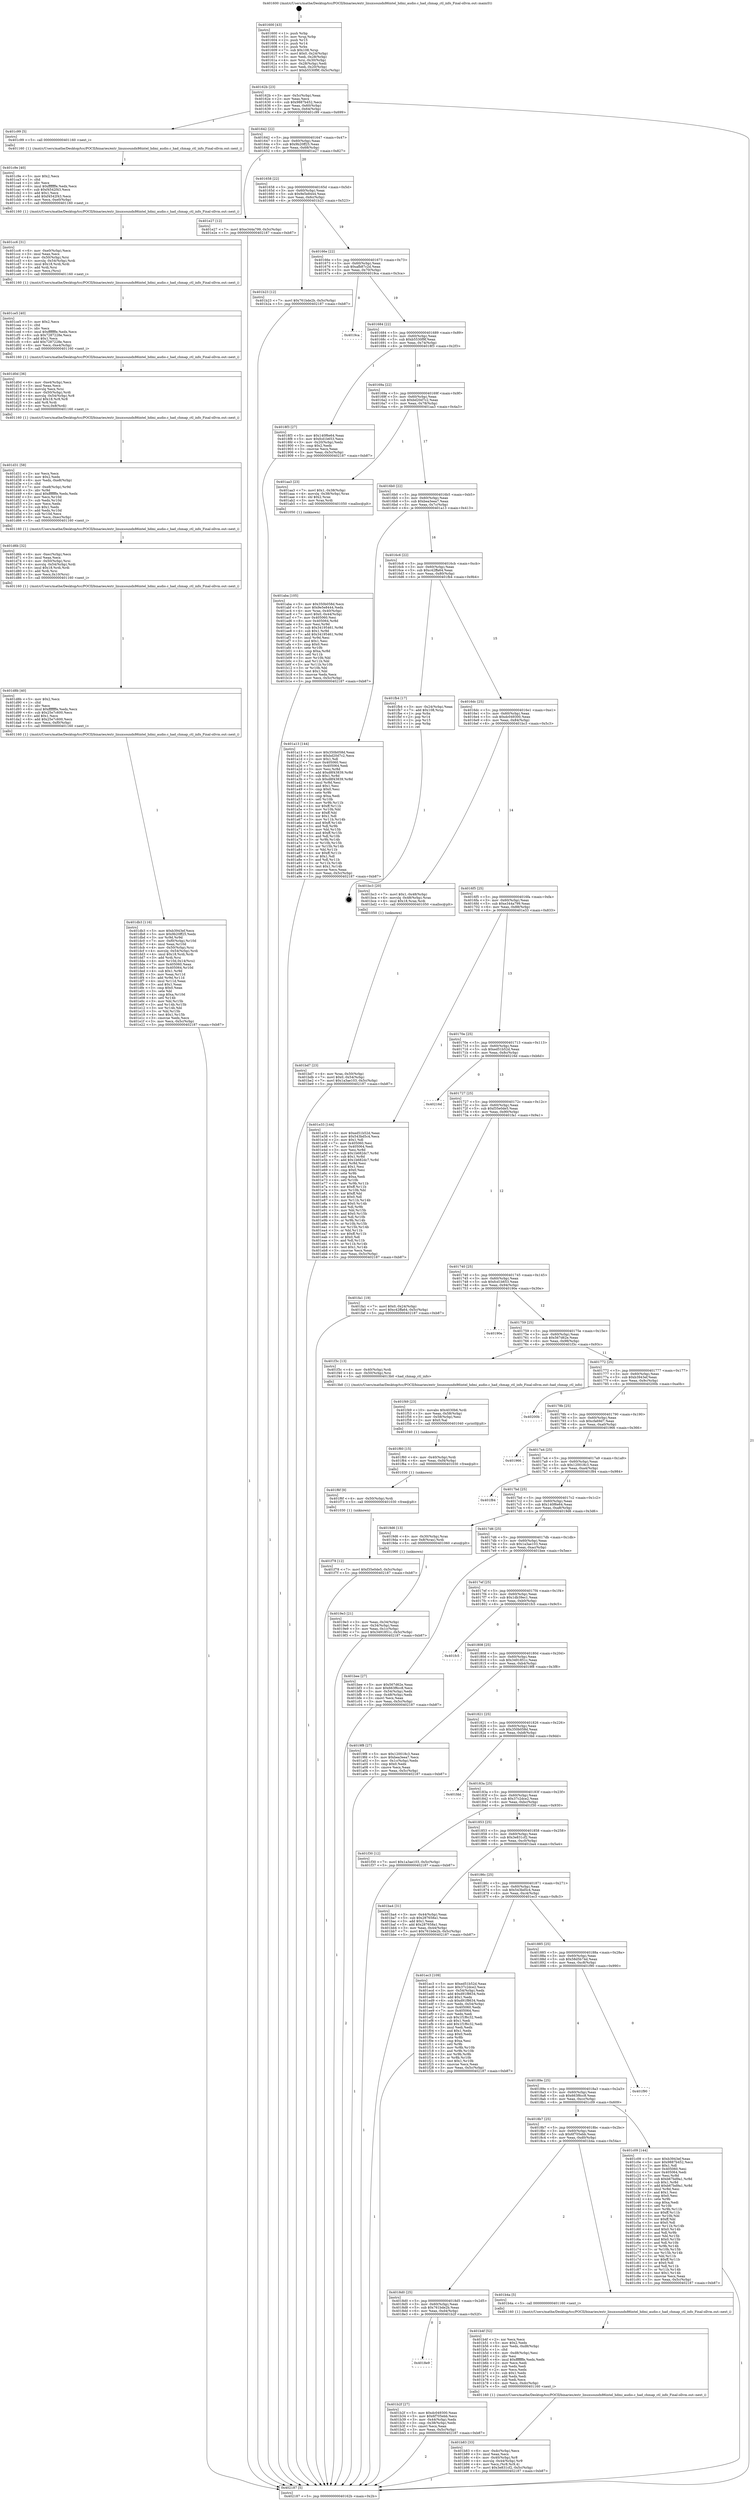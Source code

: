 digraph "0x401600" {
  label = "0x401600 (/mnt/c/Users/mathe/Desktop/tcc/POCII/binaries/extr_linuxsoundx86intel_hdmi_audio.c_had_chmap_ctl_info_Final-ollvm.out::main(0))"
  labelloc = "t"
  node[shape=record]

  Entry [label="",width=0.3,height=0.3,shape=circle,fillcolor=black,style=filled]
  "0x40162b" [label="{
     0x40162b [23]\l
     | [instrs]\l
     &nbsp;&nbsp;0x40162b \<+3\>: mov -0x5c(%rbp),%eax\l
     &nbsp;&nbsp;0x40162e \<+2\>: mov %eax,%ecx\l
     &nbsp;&nbsp;0x401630 \<+6\>: sub $0x9887b452,%ecx\l
     &nbsp;&nbsp;0x401636 \<+3\>: mov %eax,-0x60(%rbp)\l
     &nbsp;&nbsp;0x401639 \<+3\>: mov %ecx,-0x64(%rbp)\l
     &nbsp;&nbsp;0x40163c \<+6\>: je 0000000000401c99 \<main+0x699\>\l
  }"]
  "0x401c99" [label="{
     0x401c99 [5]\l
     | [instrs]\l
     &nbsp;&nbsp;0x401c99 \<+5\>: call 0000000000401160 \<next_i\>\l
     | [calls]\l
     &nbsp;&nbsp;0x401160 \{1\} (/mnt/c/Users/mathe/Desktop/tcc/POCII/binaries/extr_linuxsoundx86intel_hdmi_audio.c_had_chmap_ctl_info_Final-ollvm.out::next_i)\l
  }"]
  "0x401642" [label="{
     0x401642 [22]\l
     | [instrs]\l
     &nbsp;&nbsp;0x401642 \<+5\>: jmp 0000000000401647 \<main+0x47\>\l
     &nbsp;&nbsp;0x401647 \<+3\>: mov -0x60(%rbp),%eax\l
     &nbsp;&nbsp;0x40164a \<+5\>: sub $0x9b20ff25,%eax\l
     &nbsp;&nbsp;0x40164f \<+3\>: mov %eax,-0x68(%rbp)\l
     &nbsp;&nbsp;0x401652 \<+6\>: je 0000000000401e27 \<main+0x827\>\l
  }"]
  Exit [label="",width=0.3,height=0.3,shape=circle,fillcolor=black,style=filled,peripheries=2]
  "0x401e27" [label="{
     0x401e27 [12]\l
     | [instrs]\l
     &nbsp;&nbsp;0x401e27 \<+7\>: movl $0xe344a799,-0x5c(%rbp)\l
     &nbsp;&nbsp;0x401e2e \<+5\>: jmp 0000000000402187 \<main+0xb87\>\l
  }"]
  "0x401658" [label="{
     0x401658 [22]\l
     | [instrs]\l
     &nbsp;&nbsp;0x401658 \<+5\>: jmp 000000000040165d \<main+0x5d\>\l
     &nbsp;&nbsp;0x40165d \<+3\>: mov -0x60(%rbp),%eax\l
     &nbsp;&nbsp;0x401660 \<+5\>: sub $0x9e5e8444,%eax\l
     &nbsp;&nbsp;0x401665 \<+3\>: mov %eax,-0x6c(%rbp)\l
     &nbsp;&nbsp;0x401668 \<+6\>: je 0000000000401b23 \<main+0x523\>\l
  }"]
  "0x401f78" [label="{
     0x401f78 [12]\l
     | [instrs]\l
     &nbsp;&nbsp;0x401f78 \<+7\>: movl $0xf35e0de5,-0x5c(%rbp)\l
     &nbsp;&nbsp;0x401f7f \<+5\>: jmp 0000000000402187 \<main+0xb87\>\l
  }"]
  "0x401b23" [label="{
     0x401b23 [12]\l
     | [instrs]\l
     &nbsp;&nbsp;0x401b23 \<+7\>: movl $0x761bde2b,-0x5c(%rbp)\l
     &nbsp;&nbsp;0x401b2a \<+5\>: jmp 0000000000402187 \<main+0xb87\>\l
  }"]
  "0x40166e" [label="{
     0x40166e [22]\l
     | [instrs]\l
     &nbsp;&nbsp;0x40166e \<+5\>: jmp 0000000000401673 \<main+0x73\>\l
     &nbsp;&nbsp;0x401673 \<+3\>: mov -0x60(%rbp),%eax\l
     &nbsp;&nbsp;0x401676 \<+5\>: sub $0xafb87c2d,%eax\l
     &nbsp;&nbsp;0x40167b \<+3\>: mov %eax,-0x70(%rbp)\l
     &nbsp;&nbsp;0x40167e \<+6\>: je 00000000004019ca \<main+0x3ca\>\l
  }"]
  "0x401f6f" [label="{
     0x401f6f [9]\l
     | [instrs]\l
     &nbsp;&nbsp;0x401f6f \<+4\>: mov -0x50(%rbp),%rdi\l
     &nbsp;&nbsp;0x401f73 \<+5\>: call 0000000000401030 \<free@plt\>\l
     | [calls]\l
     &nbsp;&nbsp;0x401030 \{1\} (unknown)\l
  }"]
  "0x4019ca" [label="{
     0x4019ca\l
  }", style=dashed]
  "0x401684" [label="{
     0x401684 [22]\l
     | [instrs]\l
     &nbsp;&nbsp;0x401684 \<+5\>: jmp 0000000000401689 \<main+0x89\>\l
     &nbsp;&nbsp;0x401689 \<+3\>: mov -0x60(%rbp),%eax\l
     &nbsp;&nbsp;0x40168c \<+5\>: sub $0xb5530f9f,%eax\l
     &nbsp;&nbsp;0x401691 \<+3\>: mov %eax,-0x74(%rbp)\l
     &nbsp;&nbsp;0x401694 \<+6\>: je 00000000004018f3 \<main+0x2f3\>\l
  }"]
  "0x401f60" [label="{
     0x401f60 [15]\l
     | [instrs]\l
     &nbsp;&nbsp;0x401f60 \<+4\>: mov -0x40(%rbp),%rdi\l
     &nbsp;&nbsp;0x401f64 \<+6\>: mov %eax,-0xf4(%rbp)\l
     &nbsp;&nbsp;0x401f6a \<+5\>: call 0000000000401030 \<free@plt\>\l
     | [calls]\l
     &nbsp;&nbsp;0x401030 \{1\} (unknown)\l
  }"]
  "0x4018f3" [label="{
     0x4018f3 [27]\l
     | [instrs]\l
     &nbsp;&nbsp;0x4018f3 \<+5\>: mov $0x140f6e64,%eax\l
     &nbsp;&nbsp;0x4018f8 \<+5\>: mov $0xfcd1b653,%ecx\l
     &nbsp;&nbsp;0x4018fd \<+3\>: mov -0x20(%rbp),%edx\l
     &nbsp;&nbsp;0x401900 \<+3\>: cmp $0x2,%edx\l
     &nbsp;&nbsp;0x401903 \<+3\>: cmovne %ecx,%eax\l
     &nbsp;&nbsp;0x401906 \<+3\>: mov %eax,-0x5c(%rbp)\l
     &nbsp;&nbsp;0x401909 \<+5\>: jmp 0000000000402187 \<main+0xb87\>\l
  }"]
  "0x40169a" [label="{
     0x40169a [22]\l
     | [instrs]\l
     &nbsp;&nbsp;0x40169a \<+5\>: jmp 000000000040169f \<main+0x9f\>\l
     &nbsp;&nbsp;0x40169f \<+3\>: mov -0x60(%rbp),%eax\l
     &nbsp;&nbsp;0x4016a2 \<+5\>: sub $0xbd20d7c2,%eax\l
     &nbsp;&nbsp;0x4016a7 \<+3\>: mov %eax,-0x78(%rbp)\l
     &nbsp;&nbsp;0x4016aa \<+6\>: je 0000000000401aa3 \<main+0x4a3\>\l
  }"]
  "0x402187" [label="{
     0x402187 [5]\l
     | [instrs]\l
     &nbsp;&nbsp;0x402187 \<+5\>: jmp 000000000040162b \<main+0x2b\>\l
  }"]
  "0x401600" [label="{
     0x401600 [43]\l
     | [instrs]\l
     &nbsp;&nbsp;0x401600 \<+1\>: push %rbp\l
     &nbsp;&nbsp;0x401601 \<+3\>: mov %rsp,%rbp\l
     &nbsp;&nbsp;0x401604 \<+2\>: push %r15\l
     &nbsp;&nbsp;0x401606 \<+2\>: push %r14\l
     &nbsp;&nbsp;0x401608 \<+1\>: push %rbx\l
     &nbsp;&nbsp;0x401609 \<+7\>: sub $0x108,%rsp\l
     &nbsp;&nbsp;0x401610 \<+7\>: movl $0x0,-0x24(%rbp)\l
     &nbsp;&nbsp;0x401617 \<+3\>: mov %edi,-0x28(%rbp)\l
     &nbsp;&nbsp;0x40161a \<+4\>: mov %rsi,-0x30(%rbp)\l
     &nbsp;&nbsp;0x40161e \<+3\>: mov -0x28(%rbp),%edi\l
     &nbsp;&nbsp;0x401621 \<+3\>: mov %edi,-0x20(%rbp)\l
     &nbsp;&nbsp;0x401624 \<+7\>: movl $0xb5530f9f,-0x5c(%rbp)\l
  }"]
  "0x401f49" [label="{
     0x401f49 [23]\l
     | [instrs]\l
     &nbsp;&nbsp;0x401f49 \<+10\>: movabs $0x4030b6,%rdi\l
     &nbsp;&nbsp;0x401f53 \<+3\>: mov %eax,-0x58(%rbp)\l
     &nbsp;&nbsp;0x401f56 \<+3\>: mov -0x58(%rbp),%esi\l
     &nbsp;&nbsp;0x401f59 \<+2\>: mov $0x0,%al\l
     &nbsp;&nbsp;0x401f5b \<+5\>: call 0000000000401040 \<printf@plt\>\l
     | [calls]\l
     &nbsp;&nbsp;0x401040 \{1\} (unknown)\l
  }"]
  "0x401aa3" [label="{
     0x401aa3 [23]\l
     | [instrs]\l
     &nbsp;&nbsp;0x401aa3 \<+7\>: movl $0x1,-0x38(%rbp)\l
     &nbsp;&nbsp;0x401aaa \<+4\>: movslq -0x38(%rbp),%rax\l
     &nbsp;&nbsp;0x401aae \<+4\>: shl $0x2,%rax\l
     &nbsp;&nbsp;0x401ab2 \<+3\>: mov %rax,%rdi\l
     &nbsp;&nbsp;0x401ab5 \<+5\>: call 0000000000401050 \<malloc@plt\>\l
     | [calls]\l
     &nbsp;&nbsp;0x401050 \{1\} (unknown)\l
  }"]
  "0x4016b0" [label="{
     0x4016b0 [22]\l
     | [instrs]\l
     &nbsp;&nbsp;0x4016b0 \<+5\>: jmp 00000000004016b5 \<main+0xb5\>\l
     &nbsp;&nbsp;0x4016b5 \<+3\>: mov -0x60(%rbp),%eax\l
     &nbsp;&nbsp;0x4016b8 \<+5\>: sub $0xbea3eea7,%eax\l
     &nbsp;&nbsp;0x4016bd \<+3\>: mov %eax,-0x7c(%rbp)\l
     &nbsp;&nbsp;0x4016c0 \<+6\>: je 0000000000401a13 \<main+0x413\>\l
  }"]
  "0x401db3" [label="{
     0x401db3 [116]\l
     | [instrs]\l
     &nbsp;&nbsp;0x401db3 \<+5\>: mov $0xb3943ef,%ecx\l
     &nbsp;&nbsp;0x401db8 \<+5\>: mov $0x9b20ff25,%edx\l
     &nbsp;&nbsp;0x401dbd \<+3\>: xor %r9d,%r9d\l
     &nbsp;&nbsp;0x401dc0 \<+7\>: mov -0xf0(%rbp),%r10d\l
     &nbsp;&nbsp;0x401dc7 \<+4\>: imul %eax,%r10d\l
     &nbsp;&nbsp;0x401dcb \<+4\>: mov -0x50(%rbp),%rsi\l
     &nbsp;&nbsp;0x401dcf \<+4\>: movslq -0x54(%rbp),%rdi\l
     &nbsp;&nbsp;0x401dd3 \<+4\>: imul $0x18,%rdi,%rdi\l
     &nbsp;&nbsp;0x401dd7 \<+3\>: add %rdi,%rsi\l
     &nbsp;&nbsp;0x401dda \<+4\>: mov %r10d,0x14(%rsi)\l
     &nbsp;&nbsp;0x401dde \<+7\>: mov 0x405060,%eax\l
     &nbsp;&nbsp;0x401de5 \<+8\>: mov 0x405064,%r10d\l
     &nbsp;&nbsp;0x401ded \<+4\>: sub $0x1,%r9d\l
     &nbsp;&nbsp;0x401df1 \<+3\>: mov %eax,%r11d\l
     &nbsp;&nbsp;0x401df4 \<+3\>: add %r9d,%r11d\l
     &nbsp;&nbsp;0x401df7 \<+4\>: imul %r11d,%eax\l
     &nbsp;&nbsp;0x401dfb \<+3\>: and $0x1,%eax\l
     &nbsp;&nbsp;0x401dfe \<+3\>: cmp $0x0,%eax\l
     &nbsp;&nbsp;0x401e01 \<+3\>: sete %bl\l
     &nbsp;&nbsp;0x401e04 \<+4\>: cmp $0xa,%r10d\l
     &nbsp;&nbsp;0x401e08 \<+4\>: setl %r14b\l
     &nbsp;&nbsp;0x401e0c \<+3\>: mov %bl,%r15b\l
     &nbsp;&nbsp;0x401e0f \<+3\>: and %r14b,%r15b\l
     &nbsp;&nbsp;0x401e12 \<+3\>: xor %r14b,%bl\l
     &nbsp;&nbsp;0x401e15 \<+3\>: or %bl,%r15b\l
     &nbsp;&nbsp;0x401e18 \<+4\>: test $0x1,%r15b\l
     &nbsp;&nbsp;0x401e1c \<+3\>: cmovne %edx,%ecx\l
     &nbsp;&nbsp;0x401e1f \<+3\>: mov %ecx,-0x5c(%rbp)\l
     &nbsp;&nbsp;0x401e22 \<+5\>: jmp 0000000000402187 \<main+0xb87\>\l
  }"]
  "0x401a13" [label="{
     0x401a13 [144]\l
     | [instrs]\l
     &nbsp;&nbsp;0x401a13 \<+5\>: mov $0x350b058d,%eax\l
     &nbsp;&nbsp;0x401a18 \<+5\>: mov $0xbd20d7c2,%ecx\l
     &nbsp;&nbsp;0x401a1d \<+2\>: mov $0x1,%dl\l
     &nbsp;&nbsp;0x401a1f \<+7\>: mov 0x405060,%esi\l
     &nbsp;&nbsp;0x401a26 \<+7\>: mov 0x405064,%edi\l
     &nbsp;&nbsp;0x401a2d \<+3\>: mov %esi,%r8d\l
     &nbsp;&nbsp;0x401a30 \<+7\>: add $0xd8f43839,%r8d\l
     &nbsp;&nbsp;0x401a37 \<+4\>: sub $0x1,%r8d\l
     &nbsp;&nbsp;0x401a3b \<+7\>: sub $0xd8f43839,%r8d\l
     &nbsp;&nbsp;0x401a42 \<+4\>: imul %r8d,%esi\l
     &nbsp;&nbsp;0x401a46 \<+3\>: and $0x1,%esi\l
     &nbsp;&nbsp;0x401a49 \<+3\>: cmp $0x0,%esi\l
     &nbsp;&nbsp;0x401a4c \<+4\>: sete %r9b\l
     &nbsp;&nbsp;0x401a50 \<+3\>: cmp $0xa,%edi\l
     &nbsp;&nbsp;0x401a53 \<+4\>: setl %r10b\l
     &nbsp;&nbsp;0x401a57 \<+3\>: mov %r9b,%r11b\l
     &nbsp;&nbsp;0x401a5a \<+4\>: xor $0xff,%r11b\l
     &nbsp;&nbsp;0x401a5e \<+3\>: mov %r10b,%bl\l
     &nbsp;&nbsp;0x401a61 \<+3\>: xor $0xff,%bl\l
     &nbsp;&nbsp;0x401a64 \<+3\>: xor $0x1,%dl\l
     &nbsp;&nbsp;0x401a67 \<+3\>: mov %r11b,%r14b\l
     &nbsp;&nbsp;0x401a6a \<+4\>: and $0xff,%r14b\l
     &nbsp;&nbsp;0x401a6e \<+3\>: and %dl,%r9b\l
     &nbsp;&nbsp;0x401a71 \<+3\>: mov %bl,%r15b\l
     &nbsp;&nbsp;0x401a74 \<+4\>: and $0xff,%r15b\l
     &nbsp;&nbsp;0x401a78 \<+3\>: and %dl,%r10b\l
     &nbsp;&nbsp;0x401a7b \<+3\>: or %r9b,%r14b\l
     &nbsp;&nbsp;0x401a7e \<+3\>: or %r10b,%r15b\l
     &nbsp;&nbsp;0x401a81 \<+3\>: xor %r15b,%r14b\l
     &nbsp;&nbsp;0x401a84 \<+3\>: or %bl,%r11b\l
     &nbsp;&nbsp;0x401a87 \<+4\>: xor $0xff,%r11b\l
     &nbsp;&nbsp;0x401a8b \<+3\>: or $0x1,%dl\l
     &nbsp;&nbsp;0x401a8e \<+3\>: and %dl,%r11b\l
     &nbsp;&nbsp;0x401a91 \<+3\>: or %r11b,%r14b\l
     &nbsp;&nbsp;0x401a94 \<+4\>: test $0x1,%r14b\l
     &nbsp;&nbsp;0x401a98 \<+3\>: cmovne %ecx,%eax\l
     &nbsp;&nbsp;0x401a9b \<+3\>: mov %eax,-0x5c(%rbp)\l
     &nbsp;&nbsp;0x401a9e \<+5\>: jmp 0000000000402187 \<main+0xb87\>\l
  }"]
  "0x4016c6" [label="{
     0x4016c6 [22]\l
     | [instrs]\l
     &nbsp;&nbsp;0x4016c6 \<+5\>: jmp 00000000004016cb \<main+0xcb\>\l
     &nbsp;&nbsp;0x4016cb \<+3\>: mov -0x60(%rbp),%eax\l
     &nbsp;&nbsp;0x4016ce \<+5\>: sub $0xc42ffa64,%eax\l
     &nbsp;&nbsp;0x4016d3 \<+3\>: mov %eax,-0x80(%rbp)\l
     &nbsp;&nbsp;0x4016d6 \<+6\>: je 0000000000401fb4 \<main+0x9b4\>\l
  }"]
  "0x401d8b" [label="{
     0x401d8b [40]\l
     | [instrs]\l
     &nbsp;&nbsp;0x401d8b \<+5\>: mov $0x2,%ecx\l
     &nbsp;&nbsp;0x401d90 \<+1\>: cltd\l
     &nbsp;&nbsp;0x401d91 \<+2\>: idiv %ecx\l
     &nbsp;&nbsp;0x401d93 \<+6\>: imul $0xfffffffe,%edx,%ecx\l
     &nbsp;&nbsp;0x401d99 \<+6\>: sub $0x25e7c600,%ecx\l
     &nbsp;&nbsp;0x401d9f \<+3\>: add $0x1,%ecx\l
     &nbsp;&nbsp;0x401da2 \<+6\>: add $0x25e7c600,%ecx\l
     &nbsp;&nbsp;0x401da8 \<+6\>: mov %ecx,-0xf0(%rbp)\l
     &nbsp;&nbsp;0x401dae \<+5\>: call 0000000000401160 \<next_i\>\l
     | [calls]\l
     &nbsp;&nbsp;0x401160 \{1\} (/mnt/c/Users/mathe/Desktop/tcc/POCII/binaries/extr_linuxsoundx86intel_hdmi_audio.c_had_chmap_ctl_info_Final-ollvm.out::next_i)\l
  }"]
  "0x401fb4" [label="{
     0x401fb4 [17]\l
     | [instrs]\l
     &nbsp;&nbsp;0x401fb4 \<+3\>: mov -0x24(%rbp),%eax\l
     &nbsp;&nbsp;0x401fb7 \<+7\>: add $0x108,%rsp\l
     &nbsp;&nbsp;0x401fbe \<+1\>: pop %rbx\l
     &nbsp;&nbsp;0x401fbf \<+2\>: pop %r14\l
     &nbsp;&nbsp;0x401fc1 \<+2\>: pop %r15\l
     &nbsp;&nbsp;0x401fc3 \<+1\>: pop %rbp\l
     &nbsp;&nbsp;0x401fc4 \<+1\>: ret\l
  }"]
  "0x4016dc" [label="{
     0x4016dc [25]\l
     | [instrs]\l
     &nbsp;&nbsp;0x4016dc \<+5\>: jmp 00000000004016e1 \<main+0xe1\>\l
     &nbsp;&nbsp;0x4016e1 \<+3\>: mov -0x60(%rbp),%eax\l
     &nbsp;&nbsp;0x4016e4 \<+5\>: sub $0xdc049300,%eax\l
     &nbsp;&nbsp;0x4016e9 \<+6\>: mov %eax,-0x84(%rbp)\l
     &nbsp;&nbsp;0x4016ef \<+6\>: je 0000000000401bc3 \<main+0x5c3\>\l
  }"]
  "0x401d6b" [label="{
     0x401d6b [32]\l
     | [instrs]\l
     &nbsp;&nbsp;0x401d6b \<+6\>: mov -0xec(%rbp),%ecx\l
     &nbsp;&nbsp;0x401d71 \<+3\>: imul %eax,%ecx\l
     &nbsp;&nbsp;0x401d74 \<+4\>: mov -0x50(%rbp),%rsi\l
     &nbsp;&nbsp;0x401d78 \<+4\>: movslq -0x54(%rbp),%rdi\l
     &nbsp;&nbsp;0x401d7c \<+4\>: imul $0x18,%rdi,%rdi\l
     &nbsp;&nbsp;0x401d80 \<+3\>: add %rdi,%rsi\l
     &nbsp;&nbsp;0x401d83 \<+3\>: mov %ecx,0x10(%rsi)\l
     &nbsp;&nbsp;0x401d86 \<+5\>: call 0000000000401160 \<next_i\>\l
     | [calls]\l
     &nbsp;&nbsp;0x401160 \{1\} (/mnt/c/Users/mathe/Desktop/tcc/POCII/binaries/extr_linuxsoundx86intel_hdmi_audio.c_had_chmap_ctl_info_Final-ollvm.out::next_i)\l
  }"]
  "0x401bc3" [label="{
     0x401bc3 [20]\l
     | [instrs]\l
     &nbsp;&nbsp;0x401bc3 \<+7\>: movl $0x1,-0x48(%rbp)\l
     &nbsp;&nbsp;0x401bca \<+4\>: movslq -0x48(%rbp),%rax\l
     &nbsp;&nbsp;0x401bce \<+4\>: imul $0x18,%rax,%rdi\l
     &nbsp;&nbsp;0x401bd2 \<+5\>: call 0000000000401050 \<malloc@plt\>\l
     | [calls]\l
     &nbsp;&nbsp;0x401050 \{1\} (unknown)\l
  }"]
  "0x4016f5" [label="{
     0x4016f5 [25]\l
     | [instrs]\l
     &nbsp;&nbsp;0x4016f5 \<+5\>: jmp 00000000004016fa \<main+0xfa\>\l
     &nbsp;&nbsp;0x4016fa \<+3\>: mov -0x60(%rbp),%eax\l
     &nbsp;&nbsp;0x4016fd \<+5\>: sub $0xe344a799,%eax\l
     &nbsp;&nbsp;0x401702 \<+6\>: mov %eax,-0x88(%rbp)\l
     &nbsp;&nbsp;0x401708 \<+6\>: je 0000000000401e33 \<main+0x833\>\l
  }"]
  "0x401d31" [label="{
     0x401d31 [58]\l
     | [instrs]\l
     &nbsp;&nbsp;0x401d31 \<+2\>: xor %ecx,%ecx\l
     &nbsp;&nbsp;0x401d33 \<+5\>: mov $0x2,%edx\l
     &nbsp;&nbsp;0x401d38 \<+6\>: mov %edx,-0xe8(%rbp)\l
     &nbsp;&nbsp;0x401d3e \<+1\>: cltd\l
     &nbsp;&nbsp;0x401d3f \<+7\>: mov -0xe8(%rbp),%r9d\l
     &nbsp;&nbsp;0x401d46 \<+3\>: idiv %r9d\l
     &nbsp;&nbsp;0x401d49 \<+6\>: imul $0xfffffffe,%edx,%edx\l
     &nbsp;&nbsp;0x401d4f \<+3\>: mov %ecx,%r10d\l
     &nbsp;&nbsp;0x401d52 \<+3\>: sub %edx,%r10d\l
     &nbsp;&nbsp;0x401d55 \<+2\>: mov %ecx,%edx\l
     &nbsp;&nbsp;0x401d57 \<+3\>: sub $0x1,%edx\l
     &nbsp;&nbsp;0x401d5a \<+3\>: add %edx,%r10d\l
     &nbsp;&nbsp;0x401d5d \<+3\>: sub %r10d,%ecx\l
     &nbsp;&nbsp;0x401d60 \<+6\>: mov %ecx,-0xec(%rbp)\l
     &nbsp;&nbsp;0x401d66 \<+5\>: call 0000000000401160 \<next_i\>\l
     | [calls]\l
     &nbsp;&nbsp;0x401160 \{1\} (/mnt/c/Users/mathe/Desktop/tcc/POCII/binaries/extr_linuxsoundx86intel_hdmi_audio.c_had_chmap_ctl_info_Final-ollvm.out::next_i)\l
  }"]
  "0x401e33" [label="{
     0x401e33 [144]\l
     | [instrs]\l
     &nbsp;&nbsp;0x401e33 \<+5\>: mov $0xed51b52d,%eax\l
     &nbsp;&nbsp;0x401e38 \<+5\>: mov $0x543bd5c4,%ecx\l
     &nbsp;&nbsp;0x401e3d \<+2\>: mov $0x1,%dl\l
     &nbsp;&nbsp;0x401e3f \<+7\>: mov 0x405060,%esi\l
     &nbsp;&nbsp;0x401e46 \<+7\>: mov 0x405064,%edi\l
     &nbsp;&nbsp;0x401e4d \<+3\>: mov %esi,%r8d\l
     &nbsp;&nbsp;0x401e50 \<+7\>: sub $0x1b682dc7,%r8d\l
     &nbsp;&nbsp;0x401e57 \<+4\>: sub $0x1,%r8d\l
     &nbsp;&nbsp;0x401e5b \<+7\>: add $0x1b682dc7,%r8d\l
     &nbsp;&nbsp;0x401e62 \<+4\>: imul %r8d,%esi\l
     &nbsp;&nbsp;0x401e66 \<+3\>: and $0x1,%esi\l
     &nbsp;&nbsp;0x401e69 \<+3\>: cmp $0x0,%esi\l
     &nbsp;&nbsp;0x401e6c \<+4\>: sete %r9b\l
     &nbsp;&nbsp;0x401e70 \<+3\>: cmp $0xa,%edi\l
     &nbsp;&nbsp;0x401e73 \<+4\>: setl %r10b\l
     &nbsp;&nbsp;0x401e77 \<+3\>: mov %r9b,%r11b\l
     &nbsp;&nbsp;0x401e7a \<+4\>: xor $0xff,%r11b\l
     &nbsp;&nbsp;0x401e7e \<+3\>: mov %r10b,%bl\l
     &nbsp;&nbsp;0x401e81 \<+3\>: xor $0xff,%bl\l
     &nbsp;&nbsp;0x401e84 \<+3\>: xor $0x0,%dl\l
     &nbsp;&nbsp;0x401e87 \<+3\>: mov %r11b,%r14b\l
     &nbsp;&nbsp;0x401e8a \<+4\>: and $0x0,%r14b\l
     &nbsp;&nbsp;0x401e8e \<+3\>: and %dl,%r9b\l
     &nbsp;&nbsp;0x401e91 \<+3\>: mov %bl,%r15b\l
     &nbsp;&nbsp;0x401e94 \<+4\>: and $0x0,%r15b\l
     &nbsp;&nbsp;0x401e98 \<+3\>: and %dl,%r10b\l
     &nbsp;&nbsp;0x401e9b \<+3\>: or %r9b,%r14b\l
     &nbsp;&nbsp;0x401e9e \<+3\>: or %r10b,%r15b\l
     &nbsp;&nbsp;0x401ea1 \<+3\>: xor %r15b,%r14b\l
     &nbsp;&nbsp;0x401ea4 \<+3\>: or %bl,%r11b\l
     &nbsp;&nbsp;0x401ea7 \<+4\>: xor $0xff,%r11b\l
     &nbsp;&nbsp;0x401eab \<+3\>: or $0x0,%dl\l
     &nbsp;&nbsp;0x401eae \<+3\>: and %dl,%r11b\l
     &nbsp;&nbsp;0x401eb1 \<+3\>: or %r11b,%r14b\l
     &nbsp;&nbsp;0x401eb4 \<+4\>: test $0x1,%r14b\l
     &nbsp;&nbsp;0x401eb8 \<+3\>: cmovne %ecx,%eax\l
     &nbsp;&nbsp;0x401ebb \<+3\>: mov %eax,-0x5c(%rbp)\l
     &nbsp;&nbsp;0x401ebe \<+5\>: jmp 0000000000402187 \<main+0xb87\>\l
  }"]
  "0x40170e" [label="{
     0x40170e [25]\l
     | [instrs]\l
     &nbsp;&nbsp;0x40170e \<+5\>: jmp 0000000000401713 \<main+0x113\>\l
     &nbsp;&nbsp;0x401713 \<+3\>: mov -0x60(%rbp),%eax\l
     &nbsp;&nbsp;0x401716 \<+5\>: sub $0xed51b52d,%eax\l
     &nbsp;&nbsp;0x40171b \<+6\>: mov %eax,-0x8c(%rbp)\l
     &nbsp;&nbsp;0x401721 \<+6\>: je 000000000040216d \<main+0xb6d\>\l
  }"]
  "0x401d0d" [label="{
     0x401d0d [36]\l
     | [instrs]\l
     &nbsp;&nbsp;0x401d0d \<+6\>: mov -0xe4(%rbp),%ecx\l
     &nbsp;&nbsp;0x401d13 \<+3\>: imul %eax,%ecx\l
     &nbsp;&nbsp;0x401d16 \<+3\>: movslq %ecx,%rsi\l
     &nbsp;&nbsp;0x401d19 \<+4\>: mov -0x50(%rbp),%rdi\l
     &nbsp;&nbsp;0x401d1d \<+4\>: movslq -0x54(%rbp),%r8\l
     &nbsp;&nbsp;0x401d21 \<+4\>: imul $0x18,%r8,%r8\l
     &nbsp;&nbsp;0x401d25 \<+3\>: add %r8,%rdi\l
     &nbsp;&nbsp;0x401d28 \<+4\>: mov %rsi,0x8(%rdi)\l
     &nbsp;&nbsp;0x401d2c \<+5\>: call 0000000000401160 \<next_i\>\l
     | [calls]\l
     &nbsp;&nbsp;0x401160 \{1\} (/mnt/c/Users/mathe/Desktop/tcc/POCII/binaries/extr_linuxsoundx86intel_hdmi_audio.c_had_chmap_ctl_info_Final-ollvm.out::next_i)\l
  }"]
  "0x40216d" [label="{
     0x40216d\l
  }", style=dashed]
  "0x401727" [label="{
     0x401727 [25]\l
     | [instrs]\l
     &nbsp;&nbsp;0x401727 \<+5\>: jmp 000000000040172c \<main+0x12c\>\l
     &nbsp;&nbsp;0x40172c \<+3\>: mov -0x60(%rbp),%eax\l
     &nbsp;&nbsp;0x40172f \<+5\>: sub $0xf35e0de5,%eax\l
     &nbsp;&nbsp;0x401734 \<+6\>: mov %eax,-0x90(%rbp)\l
     &nbsp;&nbsp;0x40173a \<+6\>: je 0000000000401fa1 \<main+0x9a1\>\l
  }"]
  "0x401ce5" [label="{
     0x401ce5 [40]\l
     | [instrs]\l
     &nbsp;&nbsp;0x401ce5 \<+5\>: mov $0x2,%ecx\l
     &nbsp;&nbsp;0x401cea \<+1\>: cltd\l
     &nbsp;&nbsp;0x401ceb \<+2\>: idiv %ecx\l
     &nbsp;&nbsp;0x401ced \<+6\>: imul $0xfffffffe,%edx,%ecx\l
     &nbsp;&nbsp;0x401cf3 \<+6\>: sub $0x7287228e,%ecx\l
     &nbsp;&nbsp;0x401cf9 \<+3\>: add $0x1,%ecx\l
     &nbsp;&nbsp;0x401cfc \<+6\>: add $0x7287228e,%ecx\l
     &nbsp;&nbsp;0x401d02 \<+6\>: mov %ecx,-0xe4(%rbp)\l
     &nbsp;&nbsp;0x401d08 \<+5\>: call 0000000000401160 \<next_i\>\l
     | [calls]\l
     &nbsp;&nbsp;0x401160 \{1\} (/mnt/c/Users/mathe/Desktop/tcc/POCII/binaries/extr_linuxsoundx86intel_hdmi_audio.c_had_chmap_ctl_info_Final-ollvm.out::next_i)\l
  }"]
  "0x401fa1" [label="{
     0x401fa1 [19]\l
     | [instrs]\l
     &nbsp;&nbsp;0x401fa1 \<+7\>: movl $0x0,-0x24(%rbp)\l
     &nbsp;&nbsp;0x401fa8 \<+7\>: movl $0xc42ffa64,-0x5c(%rbp)\l
     &nbsp;&nbsp;0x401faf \<+5\>: jmp 0000000000402187 \<main+0xb87\>\l
  }"]
  "0x401740" [label="{
     0x401740 [25]\l
     | [instrs]\l
     &nbsp;&nbsp;0x401740 \<+5\>: jmp 0000000000401745 \<main+0x145\>\l
     &nbsp;&nbsp;0x401745 \<+3\>: mov -0x60(%rbp),%eax\l
     &nbsp;&nbsp;0x401748 \<+5\>: sub $0xfcd1b653,%eax\l
     &nbsp;&nbsp;0x40174d \<+6\>: mov %eax,-0x94(%rbp)\l
     &nbsp;&nbsp;0x401753 \<+6\>: je 000000000040190e \<main+0x30e\>\l
  }"]
  "0x401cc6" [label="{
     0x401cc6 [31]\l
     | [instrs]\l
     &nbsp;&nbsp;0x401cc6 \<+6\>: mov -0xe0(%rbp),%ecx\l
     &nbsp;&nbsp;0x401ccc \<+3\>: imul %eax,%ecx\l
     &nbsp;&nbsp;0x401ccf \<+4\>: mov -0x50(%rbp),%rsi\l
     &nbsp;&nbsp;0x401cd3 \<+4\>: movslq -0x54(%rbp),%rdi\l
     &nbsp;&nbsp;0x401cd7 \<+4\>: imul $0x18,%rdi,%rdi\l
     &nbsp;&nbsp;0x401cdb \<+3\>: add %rdi,%rsi\l
     &nbsp;&nbsp;0x401cde \<+2\>: mov %ecx,(%rsi)\l
     &nbsp;&nbsp;0x401ce0 \<+5\>: call 0000000000401160 \<next_i\>\l
     | [calls]\l
     &nbsp;&nbsp;0x401160 \{1\} (/mnt/c/Users/mathe/Desktop/tcc/POCII/binaries/extr_linuxsoundx86intel_hdmi_audio.c_had_chmap_ctl_info_Final-ollvm.out::next_i)\l
  }"]
  "0x40190e" [label="{
     0x40190e\l
  }", style=dashed]
  "0x401759" [label="{
     0x401759 [25]\l
     | [instrs]\l
     &nbsp;&nbsp;0x401759 \<+5\>: jmp 000000000040175e \<main+0x15e\>\l
     &nbsp;&nbsp;0x40175e \<+3\>: mov -0x60(%rbp),%eax\l
     &nbsp;&nbsp;0x401761 \<+5\>: sub $0x567d62e,%eax\l
     &nbsp;&nbsp;0x401766 \<+6\>: mov %eax,-0x98(%rbp)\l
     &nbsp;&nbsp;0x40176c \<+6\>: je 0000000000401f3c \<main+0x93c\>\l
  }"]
  "0x401c9e" [label="{
     0x401c9e [40]\l
     | [instrs]\l
     &nbsp;&nbsp;0x401c9e \<+5\>: mov $0x2,%ecx\l
     &nbsp;&nbsp;0x401ca3 \<+1\>: cltd\l
     &nbsp;&nbsp;0x401ca4 \<+2\>: idiv %ecx\l
     &nbsp;&nbsp;0x401ca6 \<+6\>: imul $0xfffffffe,%edx,%ecx\l
     &nbsp;&nbsp;0x401cac \<+6\>: sub $0xf4542f43,%ecx\l
     &nbsp;&nbsp;0x401cb2 \<+3\>: add $0x1,%ecx\l
     &nbsp;&nbsp;0x401cb5 \<+6\>: add $0xf4542f43,%ecx\l
     &nbsp;&nbsp;0x401cbb \<+6\>: mov %ecx,-0xe0(%rbp)\l
     &nbsp;&nbsp;0x401cc1 \<+5\>: call 0000000000401160 \<next_i\>\l
     | [calls]\l
     &nbsp;&nbsp;0x401160 \{1\} (/mnt/c/Users/mathe/Desktop/tcc/POCII/binaries/extr_linuxsoundx86intel_hdmi_audio.c_had_chmap_ctl_info_Final-ollvm.out::next_i)\l
  }"]
  "0x401f3c" [label="{
     0x401f3c [13]\l
     | [instrs]\l
     &nbsp;&nbsp;0x401f3c \<+4\>: mov -0x40(%rbp),%rdi\l
     &nbsp;&nbsp;0x401f40 \<+4\>: mov -0x50(%rbp),%rsi\l
     &nbsp;&nbsp;0x401f44 \<+5\>: call 00000000004013b0 \<had_chmap_ctl_info\>\l
     | [calls]\l
     &nbsp;&nbsp;0x4013b0 \{1\} (/mnt/c/Users/mathe/Desktop/tcc/POCII/binaries/extr_linuxsoundx86intel_hdmi_audio.c_had_chmap_ctl_info_Final-ollvm.out::had_chmap_ctl_info)\l
  }"]
  "0x401772" [label="{
     0x401772 [25]\l
     | [instrs]\l
     &nbsp;&nbsp;0x401772 \<+5\>: jmp 0000000000401777 \<main+0x177\>\l
     &nbsp;&nbsp;0x401777 \<+3\>: mov -0x60(%rbp),%eax\l
     &nbsp;&nbsp;0x40177a \<+5\>: sub $0xb3943ef,%eax\l
     &nbsp;&nbsp;0x40177f \<+6\>: mov %eax,-0x9c(%rbp)\l
     &nbsp;&nbsp;0x401785 \<+6\>: je 000000000040200b \<main+0xa0b\>\l
  }"]
  "0x401bd7" [label="{
     0x401bd7 [23]\l
     | [instrs]\l
     &nbsp;&nbsp;0x401bd7 \<+4\>: mov %rax,-0x50(%rbp)\l
     &nbsp;&nbsp;0x401bdb \<+7\>: movl $0x0,-0x54(%rbp)\l
     &nbsp;&nbsp;0x401be2 \<+7\>: movl $0x1a3ae103,-0x5c(%rbp)\l
     &nbsp;&nbsp;0x401be9 \<+5\>: jmp 0000000000402187 \<main+0xb87\>\l
  }"]
  "0x40200b" [label="{
     0x40200b\l
  }", style=dashed]
  "0x40178b" [label="{
     0x40178b [25]\l
     | [instrs]\l
     &nbsp;&nbsp;0x40178b \<+5\>: jmp 0000000000401790 \<main+0x190\>\l
     &nbsp;&nbsp;0x401790 \<+3\>: mov -0x60(%rbp),%eax\l
     &nbsp;&nbsp;0x401793 \<+5\>: sub $0xcfa69d7,%eax\l
     &nbsp;&nbsp;0x401798 \<+6\>: mov %eax,-0xa0(%rbp)\l
     &nbsp;&nbsp;0x40179e \<+6\>: je 0000000000401966 \<main+0x366\>\l
  }"]
  "0x401b83" [label="{
     0x401b83 [33]\l
     | [instrs]\l
     &nbsp;&nbsp;0x401b83 \<+6\>: mov -0xdc(%rbp),%ecx\l
     &nbsp;&nbsp;0x401b89 \<+3\>: imul %eax,%ecx\l
     &nbsp;&nbsp;0x401b8c \<+4\>: mov -0x40(%rbp),%r8\l
     &nbsp;&nbsp;0x401b90 \<+4\>: movslq -0x44(%rbp),%r9\l
     &nbsp;&nbsp;0x401b94 \<+4\>: mov %ecx,(%r8,%r9,4)\l
     &nbsp;&nbsp;0x401b98 \<+7\>: movl $0x3e831cf2,-0x5c(%rbp)\l
     &nbsp;&nbsp;0x401b9f \<+5\>: jmp 0000000000402187 \<main+0xb87\>\l
  }"]
  "0x401966" [label="{
     0x401966\l
  }", style=dashed]
  "0x4017a4" [label="{
     0x4017a4 [25]\l
     | [instrs]\l
     &nbsp;&nbsp;0x4017a4 \<+5\>: jmp 00000000004017a9 \<main+0x1a9\>\l
     &nbsp;&nbsp;0x4017a9 \<+3\>: mov -0x60(%rbp),%eax\l
     &nbsp;&nbsp;0x4017ac \<+5\>: sub $0x120018c3,%eax\l
     &nbsp;&nbsp;0x4017b1 \<+6\>: mov %eax,-0xa4(%rbp)\l
     &nbsp;&nbsp;0x4017b7 \<+6\>: je 0000000000401f84 \<main+0x984\>\l
  }"]
  "0x401b4f" [label="{
     0x401b4f [52]\l
     | [instrs]\l
     &nbsp;&nbsp;0x401b4f \<+2\>: xor %ecx,%ecx\l
     &nbsp;&nbsp;0x401b51 \<+5\>: mov $0x2,%edx\l
     &nbsp;&nbsp;0x401b56 \<+6\>: mov %edx,-0xd8(%rbp)\l
     &nbsp;&nbsp;0x401b5c \<+1\>: cltd\l
     &nbsp;&nbsp;0x401b5d \<+6\>: mov -0xd8(%rbp),%esi\l
     &nbsp;&nbsp;0x401b63 \<+2\>: idiv %esi\l
     &nbsp;&nbsp;0x401b65 \<+6\>: imul $0xfffffffe,%edx,%edx\l
     &nbsp;&nbsp;0x401b6b \<+2\>: mov %ecx,%edi\l
     &nbsp;&nbsp;0x401b6d \<+2\>: sub %edx,%edi\l
     &nbsp;&nbsp;0x401b6f \<+2\>: mov %ecx,%edx\l
     &nbsp;&nbsp;0x401b71 \<+3\>: sub $0x1,%edx\l
     &nbsp;&nbsp;0x401b74 \<+2\>: add %edx,%edi\l
     &nbsp;&nbsp;0x401b76 \<+2\>: sub %edi,%ecx\l
     &nbsp;&nbsp;0x401b78 \<+6\>: mov %ecx,-0xdc(%rbp)\l
     &nbsp;&nbsp;0x401b7e \<+5\>: call 0000000000401160 \<next_i\>\l
     | [calls]\l
     &nbsp;&nbsp;0x401160 \{1\} (/mnt/c/Users/mathe/Desktop/tcc/POCII/binaries/extr_linuxsoundx86intel_hdmi_audio.c_had_chmap_ctl_info_Final-ollvm.out::next_i)\l
  }"]
  "0x401f84" [label="{
     0x401f84\l
  }", style=dashed]
  "0x4017bd" [label="{
     0x4017bd [25]\l
     | [instrs]\l
     &nbsp;&nbsp;0x4017bd \<+5\>: jmp 00000000004017c2 \<main+0x1c2\>\l
     &nbsp;&nbsp;0x4017c2 \<+3\>: mov -0x60(%rbp),%eax\l
     &nbsp;&nbsp;0x4017c5 \<+5\>: sub $0x140f6e64,%eax\l
     &nbsp;&nbsp;0x4017ca \<+6\>: mov %eax,-0xa8(%rbp)\l
     &nbsp;&nbsp;0x4017d0 \<+6\>: je 00000000004019d6 \<main+0x3d6\>\l
  }"]
  "0x4018e9" [label="{
     0x4018e9\l
  }", style=dashed]
  "0x4019d6" [label="{
     0x4019d6 [13]\l
     | [instrs]\l
     &nbsp;&nbsp;0x4019d6 \<+4\>: mov -0x30(%rbp),%rax\l
     &nbsp;&nbsp;0x4019da \<+4\>: mov 0x8(%rax),%rdi\l
     &nbsp;&nbsp;0x4019de \<+5\>: call 0000000000401060 \<atoi@plt\>\l
     | [calls]\l
     &nbsp;&nbsp;0x401060 \{1\} (unknown)\l
  }"]
  "0x4017d6" [label="{
     0x4017d6 [25]\l
     | [instrs]\l
     &nbsp;&nbsp;0x4017d6 \<+5\>: jmp 00000000004017db \<main+0x1db\>\l
     &nbsp;&nbsp;0x4017db \<+3\>: mov -0x60(%rbp),%eax\l
     &nbsp;&nbsp;0x4017de \<+5\>: sub $0x1a3ae103,%eax\l
     &nbsp;&nbsp;0x4017e3 \<+6\>: mov %eax,-0xac(%rbp)\l
     &nbsp;&nbsp;0x4017e9 \<+6\>: je 0000000000401bee \<main+0x5ee\>\l
  }"]
  "0x4019e3" [label="{
     0x4019e3 [21]\l
     | [instrs]\l
     &nbsp;&nbsp;0x4019e3 \<+3\>: mov %eax,-0x34(%rbp)\l
     &nbsp;&nbsp;0x4019e6 \<+3\>: mov -0x34(%rbp),%eax\l
     &nbsp;&nbsp;0x4019e9 \<+3\>: mov %eax,-0x1c(%rbp)\l
     &nbsp;&nbsp;0x4019ec \<+7\>: movl $0x3491851c,-0x5c(%rbp)\l
     &nbsp;&nbsp;0x4019f3 \<+5\>: jmp 0000000000402187 \<main+0xb87\>\l
  }"]
  "0x401b2f" [label="{
     0x401b2f [27]\l
     | [instrs]\l
     &nbsp;&nbsp;0x401b2f \<+5\>: mov $0xdc049300,%eax\l
     &nbsp;&nbsp;0x401b34 \<+5\>: mov $0x6f705ebb,%ecx\l
     &nbsp;&nbsp;0x401b39 \<+3\>: mov -0x44(%rbp),%edx\l
     &nbsp;&nbsp;0x401b3c \<+3\>: cmp -0x38(%rbp),%edx\l
     &nbsp;&nbsp;0x401b3f \<+3\>: cmovl %ecx,%eax\l
     &nbsp;&nbsp;0x401b42 \<+3\>: mov %eax,-0x5c(%rbp)\l
     &nbsp;&nbsp;0x401b45 \<+5\>: jmp 0000000000402187 \<main+0xb87\>\l
  }"]
  "0x401bee" [label="{
     0x401bee [27]\l
     | [instrs]\l
     &nbsp;&nbsp;0x401bee \<+5\>: mov $0x567d62e,%eax\l
     &nbsp;&nbsp;0x401bf3 \<+5\>: mov $0x663f6cc8,%ecx\l
     &nbsp;&nbsp;0x401bf8 \<+3\>: mov -0x54(%rbp),%edx\l
     &nbsp;&nbsp;0x401bfb \<+3\>: cmp -0x48(%rbp),%edx\l
     &nbsp;&nbsp;0x401bfe \<+3\>: cmovl %ecx,%eax\l
     &nbsp;&nbsp;0x401c01 \<+3\>: mov %eax,-0x5c(%rbp)\l
     &nbsp;&nbsp;0x401c04 \<+5\>: jmp 0000000000402187 \<main+0xb87\>\l
  }"]
  "0x4017ef" [label="{
     0x4017ef [25]\l
     | [instrs]\l
     &nbsp;&nbsp;0x4017ef \<+5\>: jmp 00000000004017f4 \<main+0x1f4\>\l
     &nbsp;&nbsp;0x4017f4 \<+3\>: mov -0x60(%rbp),%eax\l
     &nbsp;&nbsp;0x4017f7 \<+5\>: sub $0x1db39ec1,%eax\l
     &nbsp;&nbsp;0x4017fc \<+6\>: mov %eax,-0xb0(%rbp)\l
     &nbsp;&nbsp;0x401802 \<+6\>: je 0000000000401fc5 \<main+0x9c5\>\l
  }"]
  "0x4018d0" [label="{
     0x4018d0 [25]\l
     | [instrs]\l
     &nbsp;&nbsp;0x4018d0 \<+5\>: jmp 00000000004018d5 \<main+0x2d5\>\l
     &nbsp;&nbsp;0x4018d5 \<+3\>: mov -0x60(%rbp),%eax\l
     &nbsp;&nbsp;0x4018d8 \<+5\>: sub $0x761bde2b,%eax\l
     &nbsp;&nbsp;0x4018dd \<+6\>: mov %eax,-0xd4(%rbp)\l
     &nbsp;&nbsp;0x4018e3 \<+6\>: je 0000000000401b2f \<main+0x52f\>\l
  }"]
  "0x401fc5" [label="{
     0x401fc5\l
  }", style=dashed]
  "0x401808" [label="{
     0x401808 [25]\l
     | [instrs]\l
     &nbsp;&nbsp;0x401808 \<+5\>: jmp 000000000040180d \<main+0x20d\>\l
     &nbsp;&nbsp;0x40180d \<+3\>: mov -0x60(%rbp),%eax\l
     &nbsp;&nbsp;0x401810 \<+5\>: sub $0x3491851c,%eax\l
     &nbsp;&nbsp;0x401815 \<+6\>: mov %eax,-0xb4(%rbp)\l
     &nbsp;&nbsp;0x40181b \<+6\>: je 00000000004019f8 \<main+0x3f8\>\l
  }"]
  "0x401b4a" [label="{
     0x401b4a [5]\l
     | [instrs]\l
     &nbsp;&nbsp;0x401b4a \<+5\>: call 0000000000401160 \<next_i\>\l
     | [calls]\l
     &nbsp;&nbsp;0x401160 \{1\} (/mnt/c/Users/mathe/Desktop/tcc/POCII/binaries/extr_linuxsoundx86intel_hdmi_audio.c_had_chmap_ctl_info_Final-ollvm.out::next_i)\l
  }"]
  "0x4019f8" [label="{
     0x4019f8 [27]\l
     | [instrs]\l
     &nbsp;&nbsp;0x4019f8 \<+5\>: mov $0x120018c3,%eax\l
     &nbsp;&nbsp;0x4019fd \<+5\>: mov $0xbea3eea7,%ecx\l
     &nbsp;&nbsp;0x401a02 \<+3\>: mov -0x1c(%rbp),%edx\l
     &nbsp;&nbsp;0x401a05 \<+3\>: cmp $0x0,%edx\l
     &nbsp;&nbsp;0x401a08 \<+3\>: cmove %ecx,%eax\l
     &nbsp;&nbsp;0x401a0b \<+3\>: mov %eax,-0x5c(%rbp)\l
     &nbsp;&nbsp;0x401a0e \<+5\>: jmp 0000000000402187 \<main+0xb87\>\l
  }"]
  "0x401821" [label="{
     0x401821 [25]\l
     | [instrs]\l
     &nbsp;&nbsp;0x401821 \<+5\>: jmp 0000000000401826 \<main+0x226\>\l
     &nbsp;&nbsp;0x401826 \<+3\>: mov -0x60(%rbp),%eax\l
     &nbsp;&nbsp;0x401829 \<+5\>: sub $0x350b058d,%eax\l
     &nbsp;&nbsp;0x40182e \<+6\>: mov %eax,-0xb8(%rbp)\l
     &nbsp;&nbsp;0x401834 \<+6\>: je 0000000000401fdd \<main+0x9dd\>\l
  }"]
  "0x401aba" [label="{
     0x401aba [105]\l
     | [instrs]\l
     &nbsp;&nbsp;0x401aba \<+5\>: mov $0x350b058d,%ecx\l
     &nbsp;&nbsp;0x401abf \<+5\>: mov $0x9e5e8444,%edx\l
     &nbsp;&nbsp;0x401ac4 \<+4\>: mov %rax,-0x40(%rbp)\l
     &nbsp;&nbsp;0x401ac8 \<+7\>: movl $0x0,-0x44(%rbp)\l
     &nbsp;&nbsp;0x401acf \<+7\>: mov 0x405060,%esi\l
     &nbsp;&nbsp;0x401ad6 \<+8\>: mov 0x405064,%r8d\l
     &nbsp;&nbsp;0x401ade \<+3\>: mov %esi,%r9d\l
     &nbsp;&nbsp;0x401ae1 \<+7\>: sub $0x34195461,%r9d\l
     &nbsp;&nbsp;0x401ae8 \<+4\>: sub $0x1,%r9d\l
     &nbsp;&nbsp;0x401aec \<+7\>: add $0x34195461,%r9d\l
     &nbsp;&nbsp;0x401af3 \<+4\>: imul %r9d,%esi\l
     &nbsp;&nbsp;0x401af7 \<+3\>: and $0x1,%esi\l
     &nbsp;&nbsp;0x401afa \<+3\>: cmp $0x0,%esi\l
     &nbsp;&nbsp;0x401afd \<+4\>: sete %r10b\l
     &nbsp;&nbsp;0x401b01 \<+4\>: cmp $0xa,%r8d\l
     &nbsp;&nbsp;0x401b05 \<+4\>: setl %r11b\l
     &nbsp;&nbsp;0x401b09 \<+3\>: mov %r10b,%bl\l
     &nbsp;&nbsp;0x401b0c \<+3\>: and %r11b,%bl\l
     &nbsp;&nbsp;0x401b0f \<+3\>: xor %r11b,%r10b\l
     &nbsp;&nbsp;0x401b12 \<+3\>: or %r10b,%bl\l
     &nbsp;&nbsp;0x401b15 \<+3\>: test $0x1,%bl\l
     &nbsp;&nbsp;0x401b18 \<+3\>: cmovne %edx,%ecx\l
     &nbsp;&nbsp;0x401b1b \<+3\>: mov %ecx,-0x5c(%rbp)\l
     &nbsp;&nbsp;0x401b1e \<+5\>: jmp 0000000000402187 \<main+0xb87\>\l
  }"]
  "0x4018b7" [label="{
     0x4018b7 [25]\l
     | [instrs]\l
     &nbsp;&nbsp;0x4018b7 \<+5\>: jmp 00000000004018bc \<main+0x2bc\>\l
     &nbsp;&nbsp;0x4018bc \<+3\>: mov -0x60(%rbp),%eax\l
     &nbsp;&nbsp;0x4018bf \<+5\>: sub $0x6f705ebb,%eax\l
     &nbsp;&nbsp;0x4018c4 \<+6\>: mov %eax,-0xd0(%rbp)\l
     &nbsp;&nbsp;0x4018ca \<+6\>: je 0000000000401b4a \<main+0x54a\>\l
  }"]
  "0x401fdd" [label="{
     0x401fdd\l
  }", style=dashed]
  "0x40183a" [label="{
     0x40183a [25]\l
     | [instrs]\l
     &nbsp;&nbsp;0x40183a \<+5\>: jmp 000000000040183f \<main+0x23f\>\l
     &nbsp;&nbsp;0x40183f \<+3\>: mov -0x60(%rbp),%eax\l
     &nbsp;&nbsp;0x401842 \<+5\>: sub $0x37c2dce2,%eax\l
     &nbsp;&nbsp;0x401847 \<+6\>: mov %eax,-0xbc(%rbp)\l
     &nbsp;&nbsp;0x40184d \<+6\>: je 0000000000401f30 \<main+0x930\>\l
  }"]
  "0x401c09" [label="{
     0x401c09 [144]\l
     | [instrs]\l
     &nbsp;&nbsp;0x401c09 \<+5\>: mov $0xb3943ef,%eax\l
     &nbsp;&nbsp;0x401c0e \<+5\>: mov $0x9887b452,%ecx\l
     &nbsp;&nbsp;0x401c13 \<+2\>: mov $0x1,%dl\l
     &nbsp;&nbsp;0x401c15 \<+7\>: mov 0x405060,%esi\l
     &nbsp;&nbsp;0x401c1c \<+7\>: mov 0x405064,%edi\l
     &nbsp;&nbsp;0x401c23 \<+3\>: mov %esi,%r8d\l
     &nbsp;&nbsp;0x401c26 \<+7\>: sub $0xb67bd9a1,%r8d\l
     &nbsp;&nbsp;0x401c2d \<+4\>: sub $0x1,%r8d\l
     &nbsp;&nbsp;0x401c31 \<+7\>: add $0xb67bd9a1,%r8d\l
     &nbsp;&nbsp;0x401c38 \<+4\>: imul %r8d,%esi\l
     &nbsp;&nbsp;0x401c3c \<+3\>: and $0x1,%esi\l
     &nbsp;&nbsp;0x401c3f \<+3\>: cmp $0x0,%esi\l
     &nbsp;&nbsp;0x401c42 \<+4\>: sete %r9b\l
     &nbsp;&nbsp;0x401c46 \<+3\>: cmp $0xa,%edi\l
     &nbsp;&nbsp;0x401c49 \<+4\>: setl %r10b\l
     &nbsp;&nbsp;0x401c4d \<+3\>: mov %r9b,%r11b\l
     &nbsp;&nbsp;0x401c50 \<+4\>: xor $0xff,%r11b\l
     &nbsp;&nbsp;0x401c54 \<+3\>: mov %r10b,%bl\l
     &nbsp;&nbsp;0x401c57 \<+3\>: xor $0xff,%bl\l
     &nbsp;&nbsp;0x401c5a \<+3\>: xor $0x0,%dl\l
     &nbsp;&nbsp;0x401c5d \<+3\>: mov %r11b,%r14b\l
     &nbsp;&nbsp;0x401c60 \<+4\>: and $0x0,%r14b\l
     &nbsp;&nbsp;0x401c64 \<+3\>: and %dl,%r9b\l
     &nbsp;&nbsp;0x401c67 \<+3\>: mov %bl,%r15b\l
     &nbsp;&nbsp;0x401c6a \<+4\>: and $0x0,%r15b\l
     &nbsp;&nbsp;0x401c6e \<+3\>: and %dl,%r10b\l
     &nbsp;&nbsp;0x401c71 \<+3\>: or %r9b,%r14b\l
     &nbsp;&nbsp;0x401c74 \<+3\>: or %r10b,%r15b\l
     &nbsp;&nbsp;0x401c77 \<+3\>: xor %r15b,%r14b\l
     &nbsp;&nbsp;0x401c7a \<+3\>: or %bl,%r11b\l
     &nbsp;&nbsp;0x401c7d \<+4\>: xor $0xff,%r11b\l
     &nbsp;&nbsp;0x401c81 \<+3\>: or $0x0,%dl\l
     &nbsp;&nbsp;0x401c84 \<+3\>: and %dl,%r11b\l
     &nbsp;&nbsp;0x401c87 \<+3\>: or %r11b,%r14b\l
     &nbsp;&nbsp;0x401c8a \<+4\>: test $0x1,%r14b\l
     &nbsp;&nbsp;0x401c8e \<+3\>: cmovne %ecx,%eax\l
     &nbsp;&nbsp;0x401c91 \<+3\>: mov %eax,-0x5c(%rbp)\l
     &nbsp;&nbsp;0x401c94 \<+5\>: jmp 0000000000402187 \<main+0xb87\>\l
  }"]
  "0x401f30" [label="{
     0x401f30 [12]\l
     | [instrs]\l
     &nbsp;&nbsp;0x401f30 \<+7\>: movl $0x1a3ae103,-0x5c(%rbp)\l
     &nbsp;&nbsp;0x401f37 \<+5\>: jmp 0000000000402187 \<main+0xb87\>\l
  }"]
  "0x401853" [label="{
     0x401853 [25]\l
     | [instrs]\l
     &nbsp;&nbsp;0x401853 \<+5\>: jmp 0000000000401858 \<main+0x258\>\l
     &nbsp;&nbsp;0x401858 \<+3\>: mov -0x60(%rbp),%eax\l
     &nbsp;&nbsp;0x40185b \<+5\>: sub $0x3e831cf2,%eax\l
     &nbsp;&nbsp;0x401860 \<+6\>: mov %eax,-0xc0(%rbp)\l
     &nbsp;&nbsp;0x401866 \<+6\>: je 0000000000401ba4 \<main+0x5a4\>\l
  }"]
  "0x40189e" [label="{
     0x40189e [25]\l
     | [instrs]\l
     &nbsp;&nbsp;0x40189e \<+5\>: jmp 00000000004018a3 \<main+0x2a3\>\l
     &nbsp;&nbsp;0x4018a3 \<+3\>: mov -0x60(%rbp),%eax\l
     &nbsp;&nbsp;0x4018a6 \<+5\>: sub $0x663f6cc8,%eax\l
     &nbsp;&nbsp;0x4018ab \<+6\>: mov %eax,-0xcc(%rbp)\l
     &nbsp;&nbsp;0x4018b1 \<+6\>: je 0000000000401c09 \<main+0x609\>\l
  }"]
  "0x401ba4" [label="{
     0x401ba4 [31]\l
     | [instrs]\l
     &nbsp;&nbsp;0x401ba4 \<+3\>: mov -0x44(%rbp),%eax\l
     &nbsp;&nbsp;0x401ba7 \<+5\>: sub $0x287658a1,%eax\l
     &nbsp;&nbsp;0x401bac \<+3\>: add $0x1,%eax\l
     &nbsp;&nbsp;0x401baf \<+5\>: add $0x287658a1,%eax\l
     &nbsp;&nbsp;0x401bb4 \<+3\>: mov %eax,-0x44(%rbp)\l
     &nbsp;&nbsp;0x401bb7 \<+7\>: movl $0x761bde2b,-0x5c(%rbp)\l
     &nbsp;&nbsp;0x401bbe \<+5\>: jmp 0000000000402187 \<main+0xb87\>\l
  }"]
  "0x40186c" [label="{
     0x40186c [25]\l
     | [instrs]\l
     &nbsp;&nbsp;0x40186c \<+5\>: jmp 0000000000401871 \<main+0x271\>\l
     &nbsp;&nbsp;0x401871 \<+3\>: mov -0x60(%rbp),%eax\l
     &nbsp;&nbsp;0x401874 \<+5\>: sub $0x543bd5c4,%eax\l
     &nbsp;&nbsp;0x401879 \<+6\>: mov %eax,-0xc4(%rbp)\l
     &nbsp;&nbsp;0x40187f \<+6\>: je 0000000000401ec3 \<main+0x8c3\>\l
  }"]
  "0x401f90" [label="{
     0x401f90\l
  }", style=dashed]
  "0x401ec3" [label="{
     0x401ec3 [109]\l
     | [instrs]\l
     &nbsp;&nbsp;0x401ec3 \<+5\>: mov $0xed51b52d,%eax\l
     &nbsp;&nbsp;0x401ec8 \<+5\>: mov $0x37c2dce2,%ecx\l
     &nbsp;&nbsp;0x401ecd \<+3\>: mov -0x54(%rbp),%edx\l
     &nbsp;&nbsp;0x401ed0 \<+6\>: add $0xd91f8634,%edx\l
     &nbsp;&nbsp;0x401ed6 \<+3\>: add $0x1,%edx\l
     &nbsp;&nbsp;0x401ed9 \<+6\>: sub $0xd91f8634,%edx\l
     &nbsp;&nbsp;0x401edf \<+3\>: mov %edx,-0x54(%rbp)\l
     &nbsp;&nbsp;0x401ee2 \<+7\>: mov 0x405060,%edx\l
     &nbsp;&nbsp;0x401ee9 \<+7\>: mov 0x405064,%esi\l
     &nbsp;&nbsp;0x401ef0 \<+2\>: mov %edx,%edi\l
     &nbsp;&nbsp;0x401ef2 \<+6\>: sub $0x1f1f6c32,%edi\l
     &nbsp;&nbsp;0x401ef8 \<+3\>: sub $0x1,%edi\l
     &nbsp;&nbsp;0x401efb \<+6\>: add $0x1f1f6c32,%edi\l
     &nbsp;&nbsp;0x401f01 \<+3\>: imul %edi,%edx\l
     &nbsp;&nbsp;0x401f04 \<+3\>: and $0x1,%edx\l
     &nbsp;&nbsp;0x401f07 \<+3\>: cmp $0x0,%edx\l
     &nbsp;&nbsp;0x401f0a \<+4\>: sete %r8b\l
     &nbsp;&nbsp;0x401f0e \<+3\>: cmp $0xa,%esi\l
     &nbsp;&nbsp;0x401f11 \<+4\>: setl %r9b\l
     &nbsp;&nbsp;0x401f15 \<+3\>: mov %r8b,%r10b\l
     &nbsp;&nbsp;0x401f18 \<+3\>: and %r9b,%r10b\l
     &nbsp;&nbsp;0x401f1b \<+3\>: xor %r9b,%r8b\l
     &nbsp;&nbsp;0x401f1e \<+3\>: or %r8b,%r10b\l
     &nbsp;&nbsp;0x401f21 \<+4\>: test $0x1,%r10b\l
     &nbsp;&nbsp;0x401f25 \<+3\>: cmovne %ecx,%eax\l
     &nbsp;&nbsp;0x401f28 \<+3\>: mov %eax,-0x5c(%rbp)\l
     &nbsp;&nbsp;0x401f2b \<+5\>: jmp 0000000000402187 \<main+0xb87\>\l
  }"]
  "0x401885" [label="{
     0x401885 [25]\l
     | [instrs]\l
     &nbsp;&nbsp;0x401885 \<+5\>: jmp 000000000040188a \<main+0x28a\>\l
     &nbsp;&nbsp;0x40188a \<+3\>: mov -0x60(%rbp),%eax\l
     &nbsp;&nbsp;0x40188d \<+5\>: sub $0x58d5b74d,%eax\l
     &nbsp;&nbsp;0x401892 \<+6\>: mov %eax,-0xc8(%rbp)\l
     &nbsp;&nbsp;0x401898 \<+6\>: je 0000000000401f90 \<main+0x990\>\l
  }"]
  Entry -> "0x401600" [label=" 1"]
  "0x40162b" -> "0x401c99" [label=" 1"]
  "0x40162b" -> "0x401642" [label=" 21"]
  "0x401fb4" -> Exit [label=" 1"]
  "0x401642" -> "0x401e27" [label=" 1"]
  "0x401642" -> "0x401658" [label=" 20"]
  "0x401fa1" -> "0x402187" [label=" 1"]
  "0x401658" -> "0x401b23" [label=" 1"]
  "0x401658" -> "0x40166e" [label=" 19"]
  "0x401f78" -> "0x402187" [label=" 1"]
  "0x40166e" -> "0x4019ca" [label=" 0"]
  "0x40166e" -> "0x401684" [label=" 19"]
  "0x401f6f" -> "0x401f78" [label=" 1"]
  "0x401684" -> "0x4018f3" [label=" 1"]
  "0x401684" -> "0x40169a" [label=" 18"]
  "0x4018f3" -> "0x402187" [label=" 1"]
  "0x401600" -> "0x40162b" [label=" 1"]
  "0x402187" -> "0x40162b" [label=" 21"]
  "0x401f60" -> "0x401f6f" [label=" 1"]
  "0x40169a" -> "0x401aa3" [label=" 1"]
  "0x40169a" -> "0x4016b0" [label=" 17"]
  "0x401f49" -> "0x401f60" [label=" 1"]
  "0x4016b0" -> "0x401a13" [label=" 1"]
  "0x4016b0" -> "0x4016c6" [label=" 16"]
  "0x401f3c" -> "0x401f49" [label=" 1"]
  "0x4016c6" -> "0x401fb4" [label=" 1"]
  "0x4016c6" -> "0x4016dc" [label=" 15"]
  "0x401f30" -> "0x402187" [label=" 1"]
  "0x4016dc" -> "0x401bc3" [label=" 1"]
  "0x4016dc" -> "0x4016f5" [label=" 14"]
  "0x401ec3" -> "0x402187" [label=" 1"]
  "0x4016f5" -> "0x401e33" [label=" 1"]
  "0x4016f5" -> "0x40170e" [label=" 13"]
  "0x401e33" -> "0x402187" [label=" 1"]
  "0x40170e" -> "0x40216d" [label=" 0"]
  "0x40170e" -> "0x401727" [label=" 13"]
  "0x401e27" -> "0x402187" [label=" 1"]
  "0x401727" -> "0x401fa1" [label=" 1"]
  "0x401727" -> "0x401740" [label=" 12"]
  "0x401db3" -> "0x402187" [label=" 1"]
  "0x401740" -> "0x40190e" [label=" 0"]
  "0x401740" -> "0x401759" [label=" 12"]
  "0x401d8b" -> "0x401db3" [label=" 1"]
  "0x401759" -> "0x401f3c" [label=" 1"]
  "0x401759" -> "0x401772" [label=" 11"]
  "0x401d6b" -> "0x401d8b" [label=" 1"]
  "0x401772" -> "0x40200b" [label=" 0"]
  "0x401772" -> "0x40178b" [label=" 11"]
  "0x401d31" -> "0x401d6b" [label=" 1"]
  "0x40178b" -> "0x401966" [label=" 0"]
  "0x40178b" -> "0x4017a4" [label=" 11"]
  "0x401d0d" -> "0x401d31" [label=" 1"]
  "0x4017a4" -> "0x401f84" [label=" 0"]
  "0x4017a4" -> "0x4017bd" [label=" 11"]
  "0x401ce5" -> "0x401d0d" [label=" 1"]
  "0x4017bd" -> "0x4019d6" [label=" 1"]
  "0x4017bd" -> "0x4017d6" [label=" 10"]
  "0x4019d6" -> "0x4019e3" [label=" 1"]
  "0x4019e3" -> "0x402187" [label=" 1"]
  "0x401cc6" -> "0x401ce5" [label=" 1"]
  "0x4017d6" -> "0x401bee" [label=" 2"]
  "0x4017d6" -> "0x4017ef" [label=" 8"]
  "0x401c9e" -> "0x401cc6" [label=" 1"]
  "0x4017ef" -> "0x401fc5" [label=" 0"]
  "0x4017ef" -> "0x401808" [label=" 8"]
  "0x401c09" -> "0x402187" [label=" 1"]
  "0x401808" -> "0x4019f8" [label=" 1"]
  "0x401808" -> "0x401821" [label=" 7"]
  "0x4019f8" -> "0x402187" [label=" 1"]
  "0x401a13" -> "0x402187" [label=" 1"]
  "0x401aa3" -> "0x401aba" [label=" 1"]
  "0x401aba" -> "0x402187" [label=" 1"]
  "0x401b23" -> "0x402187" [label=" 1"]
  "0x401bee" -> "0x402187" [label=" 2"]
  "0x401821" -> "0x401fdd" [label=" 0"]
  "0x401821" -> "0x40183a" [label=" 7"]
  "0x401bc3" -> "0x401bd7" [label=" 1"]
  "0x40183a" -> "0x401f30" [label=" 1"]
  "0x40183a" -> "0x401853" [label=" 6"]
  "0x401ba4" -> "0x402187" [label=" 1"]
  "0x401853" -> "0x401ba4" [label=" 1"]
  "0x401853" -> "0x40186c" [label=" 5"]
  "0x401b4f" -> "0x401b83" [label=" 1"]
  "0x40186c" -> "0x401ec3" [label=" 1"]
  "0x40186c" -> "0x401885" [label=" 4"]
  "0x401b4a" -> "0x401b4f" [label=" 1"]
  "0x401885" -> "0x401f90" [label=" 0"]
  "0x401885" -> "0x40189e" [label=" 4"]
  "0x401b83" -> "0x402187" [label=" 1"]
  "0x40189e" -> "0x401c09" [label=" 1"]
  "0x40189e" -> "0x4018b7" [label=" 3"]
  "0x401bd7" -> "0x402187" [label=" 1"]
  "0x4018b7" -> "0x401b4a" [label=" 1"]
  "0x4018b7" -> "0x4018d0" [label=" 2"]
  "0x401c99" -> "0x401c9e" [label=" 1"]
  "0x4018d0" -> "0x401b2f" [label=" 2"]
  "0x4018d0" -> "0x4018e9" [label=" 0"]
  "0x401b2f" -> "0x402187" [label=" 2"]
}
